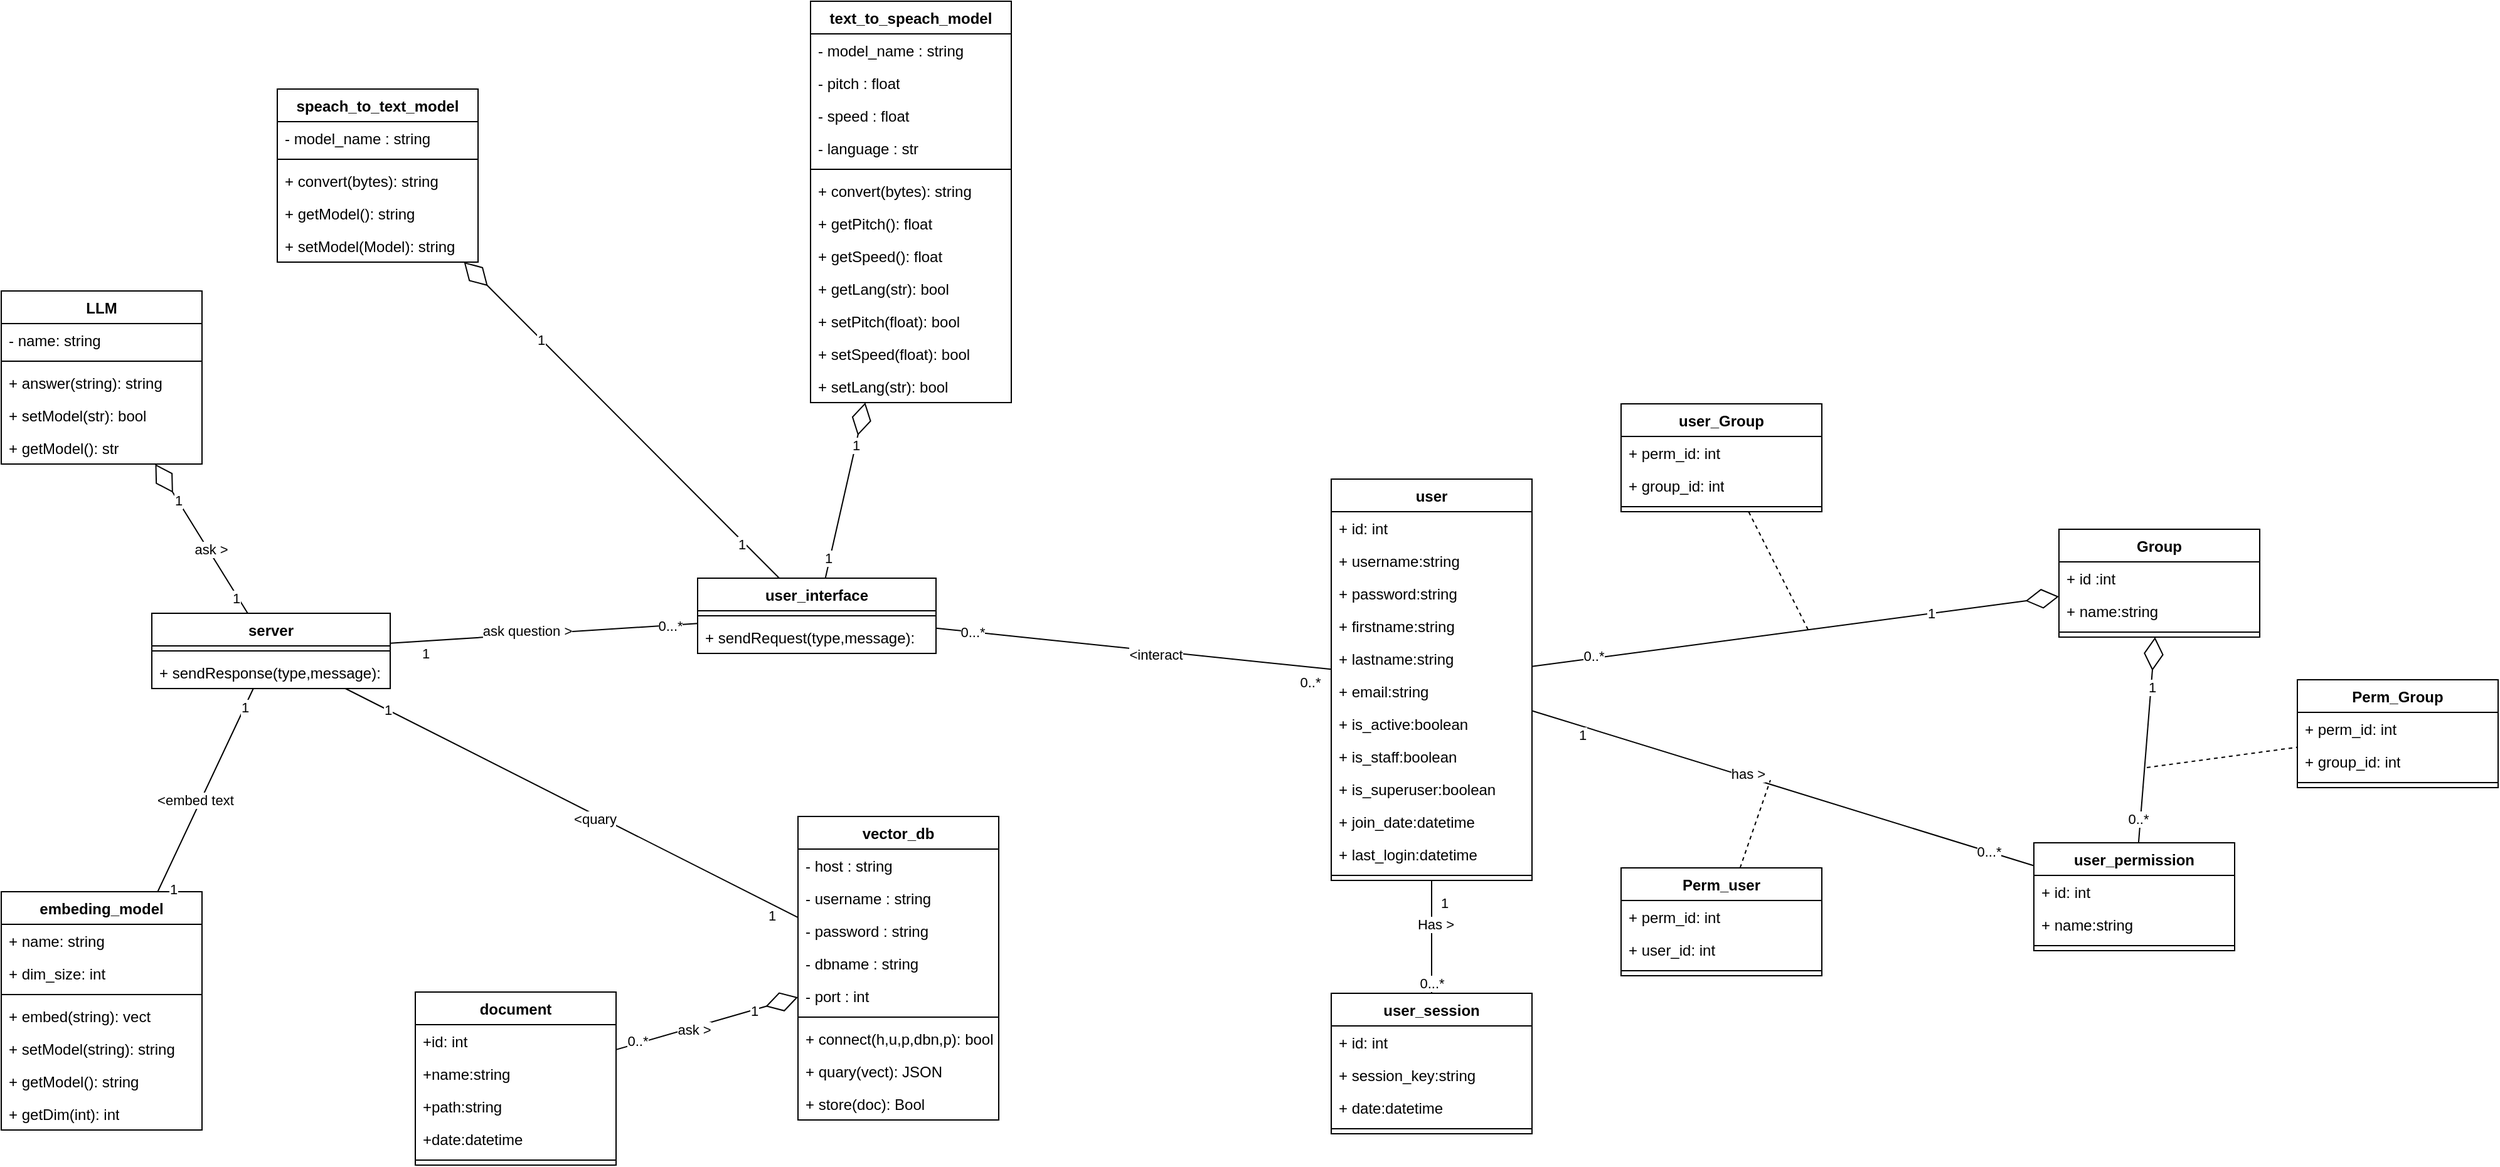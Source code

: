 <mxfile version="26.0.4">
  <diagram name="Page-1" id="wayyJTx-qn4r8x1dJRYB">
    <mxGraphModel dx="2921" dy="617" grid="1" gridSize="10" guides="1" tooltips="1" connect="1" arrows="1" fold="1" page="1" pageScale="1" pageWidth="850" pageHeight="1100" math="0" shadow="0">
      <root>
        <mxCell id="0" />
        <mxCell id="1" parent="0" />
        <mxCell id="V6AdbWaG8qfjulurR8gT-49" value="user" style="swimlane;fontStyle=1;align=center;verticalAlign=top;childLayout=stackLayout;horizontal=1;startSize=26;horizontalStack=0;resizeParent=1;resizeParentMax=0;resizeLast=0;collapsible=1;marginBottom=0;whiteSpace=wrap;html=1;" parent="1" vertex="1">
          <mxGeometry x="40" y="690" width="160" height="320" as="geometry" />
        </mxCell>
        <mxCell id="V6AdbWaG8qfjulurR8gT-50" value="+ id: int" style="text;strokeColor=none;fillColor=none;align=left;verticalAlign=top;spacingLeft=4;spacingRight=4;overflow=hidden;rotatable=0;points=[[0,0.5],[1,0.5]];portConstraint=eastwest;whiteSpace=wrap;html=1;" parent="V6AdbWaG8qfjulurR8gT-49" vertex="1">
          <mxGeometry y="26" width="160" height="26" as="geometry" />
        </mxCell>
        <mxCell id="V6AdbWaG8qfjulurR8gT-51" value="+ username:string" style="text;strokeColor=none;fillColor=none;align=left;verticalAlign=top;spacingLeft=4;spacingRight=4;overflow=hidden;rotatable=0;points=[[0,0.5],[1,0.5]];portConstraint=eastwest;whiteSpace=wrap;html=1;" parent="V6AdbWaG8qfjulurR8gT-49" vertex="1">
          <mxGeometry y="52" width="160" height="26" as="geometry" />
        </mxCell>
        <mxCell id="V6AdbWaG8qfjulurR8gT-52" value="+ password:string" style="text;strokeColor=none;fillColor=none;align=left;verticalAlign=top;spacingLeft=4;spacingRight=4;overflow=hidden;rotatable=0;points=[[0,0.5],[1,0.5]];portConstraint=eastwest;whiteSpace=wrap;html=1;" parent="V6AdbWaG8qfjulurR8gT-49" vertex="1">
          <mxGeometry y="78" width="160" height="26" as="geometry" />
        </mxCell>
        <mxCell id="V6AdbWaG8qfjulurR8gT-53" value="+ firstname:string" style="text;strokeColor=none;fillColor=none;align=left;verticalAlign=top;spacingLeft=4;spacingRight=4;overflow=hidden;rotatable=0;points=[[0,0.5],[1,0.5]];portConstraint=eastwest;whiteSpace=wrap;html=1;" parent="V6AdbWaG8qfjulurR8gT-49" vertex="1">
          <mxGeometry y="104" width="160" height="26" as="geometry" />
        </mxCell>
        <mxCell id="V6AdbWaG8qfjulurR8gT-54" value="+ lastname:string" style="text;strokeColor=none;fillColor=none;align=left;verticalAlign=top;spacingLeft=4;spacingRight=4;overflow=hidden;rotatable=0;points=[[0,0.5],[1,0.5]];portConstraint=eastwest;whiteSpace=wrap;html=1;" parent="V6AdbWaG8qfjulurR8gT-49" vertex="1">
          <mxGeometry y="130" width="160" height="26" as="geometry" />
        </mxCell>
        <mxCell id="V6AdbWaG8qfjulurR8gT-55" value="+ email:string" style="text;strokeColor=none;fillColor=none;align=left;verticalAlign=top;spacingLeft=4;spacingRight=4;overflow=hidden;rotatable=0;points=[[0,0.5],[1,0.5]];portConstraint=eastwest;whiteSpace=wrap;html=1;" parent="V6AdbWaG8qfjulurR8gT-49" vertex="1">
          <mxGeometry y="156" width="160" height="26" as="geometry" />
        </mxCell>
        <mxCell id="V6AdbWaG8qfjulurR8gT-56" value="+ is_active:boolean" style="text;strokeColor=none;fillColor=none;align=left;verticalAlign=top;spacingLeft=4;spacingRight=4;overflow=hidden;rotatable=0;points=[[0,0.5],[1,0.5]];portConstraint=eastwest;whiteSpace=wrap;html=1;" parent="V6AdbWaG8qfjulurR8gT-49" vertex="1">
          <mxGeometry y="182" width="160" height="26" as="geometry" />
        </mxCell>
        <mxCell id="V6AdbWaG8qfjulurR8gT-57" value="+ is_staff:boolean" style="text;strokeColor=none;fillColor=none;align=left;verticalAlign=top;spacingLeft=4;spacingRight=4;overflow=hidden;rotatable=0;points=[[0,0.5],[1,0.5]];portConstraint=eastwest;whiteSpace=wrap;html=1;" parent="V6AdbWaG8qfjulurR8gT-49" vertex="1">
          <mxGeometry y="208" width="160" height="26" as="geometry" />
        </mxCell>
        <mxCell id="V6AdbWaG8qfjulurR8gT-58" value="+ is_superuser:boolean" style="text;strokeColor=none;fillColor=none;align=left;verticalAlign=top;spacingLeft=4;spacingRight=4;overflow=hidden;rotatable=0;points=[[0,0.5],[1,0.5]];portConstraint=eastwest;whiteSpace=wrap;html=1;" parent="V6AdbWaG8qfjulurR8gT-49" vertex="1">
          <mxGeometry y="234" width="160" height="26" as="geometry" />
        </mxCell>
        <mxCell id="V6AdbWaG8qfjulurR8gT-59" value="+ join_date:datetime" style="text;strokeColor=none;fillColor=none;align=left;verticalAlign=top;spacingLeft=4;spacingRight=4;overflow=hidden;rotatable=0;points=[[0,0.5],[1,0.5]];portConstraint=eastwest;whiteSpace=wrap;html=1;" parent="V6AdbWaG8qfjulurR8gT-49" vertex="1">
          <mxGeometry y="260" width="160" height="26" as="geometry" />
        </mxCell>
        <mxCell id="V6AdbWaG8qfjulurR8gT-60" value="+ last_login:datetime" style="text;strokeColor=none;fillColor=none;align=left;verticalAlign=top;spacingLeft=4;spacingRight=4;overflow=hidden;rotatable=0;points=[[0,0.5],[1,0.5]];portConstraint=eastwest;whiteSpace=wrap;html=1;" parent="V6AdbWaG8qfjulurR8gT-49" vertex="1">
          <mxGeometry y="286" width="160" height="26" as="geometry" />
        </mxCell>
        <mxCell id="V6AdbWaG8qfjulurR8gT-61" value="" style="line;strokeWidth=1;fillColor=none;align=left;verticalAlign=middle;spacingTop=-1;spacingLeft=3;spacingRight=3;rotatable=0;labelPosition=right;points=[];portConstraint=eastwest;strokeColor=inherit;" parent="V6AdbWaG8qfjulurR8gT-49" vertex="1">
          <mxGeometry y="312" width="160" height="8" as="geometry" />
        </mxCell>
        <mxCell id="V6AdbWaG8qfjulurR8gT-62" value="Group" style="swimlane;fontStyle=1;align=center;verticalAlign=top;childLayout=stackLayout;horizontal=1;startSize=26;horizontalStack=0;resizeParent=1;resizeParentMax=0;resizeLast=0;collapsible=1;marginBottom=0;whiteSpace=wrap;html=1;" parent="1" vertex="1">
          <mxGeometry x="620" y="730" width="160" height="86" as="geometry" />
        </mxCell>
        <mxCell id="V6AdbWaG8qfjulurR8gT-63" value="+ id :int" style="text;strokeColor=none;fillColor=none;align=left;verticalAlign=top;spacingLeft=4;spacingRight=4;overflow=hidden;rotatable=0;points=[[0,0.5],[1,0.5]];portConstraint=eastwest;whiteSpace=wrap;html=1;" parent="V6AdbWaG8qfjulurR8gT-62" vertex="1">
          <mxGeometry y="26" width="160" height="26" as="geometry" />
        </mxCell>
        <mxCell id="V6AdbWaG8qfjulurR8gT-64" value="+ name:string" style="text;strokeColor=none;fillColor=none;align=left;verticalAlign=top;spacingLeft=4;spacingRight=4;overflow=hidden;rotatable=0;points=[[0,0.5],[1,0.5]];portConstraint=eastwest;whiteSpace=wrap;html=1;" parent="V6AdbWaG8qfjulurR8gT-62" vertex="1">
          <mxGeometry y="52" width="160" height="26" as="geometry" />
        </mxCell>
        <mxCell id="V6AdbWaG8qfjulurR8gT-65" value="" style="line;strokeWidth=1;fillColor=none;align=left;verticalAlign=middle;spacingTop=-1;spacingLeft=3;spacingRight=3;rotatable=0;labelPosition=right;points=[];portConstraint=eastwest;strokeColor=inherit;" parent="V6AdbWaG8qfjulurR8gT-62" vertex="1">
          <mxGeometry y="78" width="160" height="8" as="geometry" />
        </mxCell>
        <mxCell id="V6AdbWaG8qfjulurR8gT-66" value="user_permission" style="swimlane;fontStyle=1;align=center;verticalAlign=top;childLayout=stackLayout;horizontal=1;startSize=26;horizontalStack=0;resizeParent=1;resizeParentMax=0;resizeLast=0;collapsible=1;marginBottom=0;whiteSpace=wrap;html=1;" parent="1" vertex="1">
          <mxGeometry x="600" y="980" width="160" height="86" as="geometry" />
        </mxCell>
        <mxCell id="V6AdbWaG8qfjulurR8gT-67" value="+ id: int" style="text;strokeColor=none;fillColor=none;align=left;verticalAlign=top;spacingLeft=4;spacingRight=4;overflow=hidden;rotatable=0;points=[[0,0.5],[1,0.5]];portConstraint=eastwest;whiteSpace=wrap;html=1;" parent="V6AdbWaG8qfjulurR8gT-66" vertex="1">
          <mxGeometry y="26" width="160" height="26" as="geometry" />
        </mxCell>
        <mxCell id="V6AdbWaG8qfjulurR8gT-68" value="+ name:string" style="text;strokeColor=none;fillColor=none;align=left;verticalAlign=top;spacingLeft=4;spacingRight=4;overflow=hidden;rotatable=0;points=[[0,0.5],[1,0.5]];portConstraint=eastwest;whiteSpace=wrap;html=1;" parent="V6AdbWaG8qfjulurR8gT-66" vertex="1">
          <mxGeometry y="52" width="160" height="26" as="geometry" />
        </mxCell>
        <mxCell id="V6AdbWaG8qfjulurR8gT-69" value="" style="line;strokeWidth=1;fillColor=none;align=left;verticalAlign=middle;spacingTop=-1;spacingLeft=3;spacingRight=3;rotatable=0;labelPosition=right;points=[];portConstraint=eastwest;strokeColor=inherit;" parent="V6AdbWaG8qfjulurR8gT-66" vertex="1">
          <mxGeometry y="78" width="160" height="8" as="geometry" />
        </mxCell>
        <mxCell id="V6AdbWaG8qfjulurR8gT-70" value="user_session" style="swimlane;fontStyle=1;align=center;verticalAlign=top;childLayout=stackLayout;horizontal=1;startSize=26;horizontalStack=0;resizeParent=1;resizeParentMax=0;resizeLast=0;collapsible=1;marginBottom=0;whiteSpace=wrap;html=1;" parent="1" vertex="1">
          <mxGeometry x="40" y="1100" width="160" height="112" as="geometry" />
        </mxCell>
        <mxCell id="V6AdbWaG8qfjulurR8gT-71" value="+ id: int" style="text;strokeColor=none;fillColor=none;align=left;verticalAlign=top;spacingLeft=4;spacingRight=4;overflow=hidden;rotatable=0;points=[[0,0.5],[1,0.5]];portConstraint=eastwest;whiteSpace=wrap;html=1;" parent="V6AdbWaG8qfjulurR8gT-70" vertex="1">
          <mxGeometry y="26" width="160" height="26" as="geometry" />
        </mxCell>
        <mxCell id="V6AdbWaG8qfjulurR8gT-72" value="+ session_key:string" style="text;strokeColor=none;fillColor=none;align=left;verticalAlign=top;spacingLeft=4;spacingRight=4;overflow=hidden;rotatable=0;points=[[0,0.5],[1,0.5]];portConstraint=eastwest;whiteSpace=wrap;html=1;" parent="V6AdbWaG8qfjulurR8gT-70" vertex="1">
          <mxGeometry y="52" width="160" height="26" as="geometry" />
        </mxCell>
        <mxCell id="V6AdbWaG8qfjulurR8gT-73" value="+ date:datetime" style="text;strokeColor=none;fillColor=none;align=left;verticalAlign=top;spacingLeft=4;spacingRight=4;overflow=hidden;rotatable=0;points=[[0,0.5],[1,0.5]];portConstraint=eastwest;whiteSpace=wrap;html=1;" parent="V6AdbWaG8qfjulurR8gT-70" vertex="1">
          <mxGeometry y="78" width="160" height="26" as="geometry" />
        </mxCell>
        <mxCell id="V6AdbWaG8qfjulurR8gT-74" value="" style="line;strokeWidth=1;fillColor=none;align=left;verticalAlign=middle;spacingTop=-1;spacingLeft=3;spacingRight=3;rotatable=0;labelPosition=right;points=[];portConstraint=eastwest;strokeColor=inherit;" parent="V6AdbWaG8qfjulurR8gT-70" vertex="1">
          <mxGeometry y="104" width="160" height="8" as="geometry" />
        </mxCell>
        <mxCell id="V6AdbWaG8qfjulurR8gT-75" value="document" style="swimlane;fontStyle=1;align=center;verticalAlign=top;childLayout=stackLayout;horizontal=1;startSize=26;horizontalStack=0;resizeParent=1;resizeParentMax=0;resizeLast=0;collapsible=1;marginBottom=0;whiteSpace=wrap;html=1;" parent="1" vertex="1">
          <mxGeometry x="-690" y="1099" width="160" height="138" as="geometry" />
        </mxCell>
        <mxCell id="V6AdbWaG8qfjulurR8gT-76" value="+id: int" style="text;strokeColor=none;fillColor=none;align=left;verticalAlign=top;spacingLeft=4;spacingRight=4;overflow=hidden;rotatable=0;points=[[0,0.5],[1,0.5]];portConstraint=eastwest;whiteSpace=wrap;html=1;" parent="V6AdbWaG8qfjulurR8gT-75" vertex="1">
          <mxGeometry y="26" width="160" height="26" as="geometry" />
        </mxCell>
        <mxCell id="V6AdbWaG8qfjulurR8gT-77" value="+name:string" style="text;strokeColor=none;fillColor=none;align=left;verticalAlign=top;spacingLeft=4;spacingRight=4;overflow=hidden;rotatable=0;points=[[0,0.5],[1,0.5]];portConstraint=eastwest;whiteSpace=wrap;html=1;" parent="V6AdbWaG8qfjulurR8gT-75" vertex="1">
          <mxGeometry y="52" width="160" height="26" as="geometry" />
        </mxCell>
        <mxCell id="V6AdbWaG8qfjulurR8gT-78" value="+path:string" style="text;strokeColor=none;fillColor=none;align=left;verticalAlign=top;spacingLeft=4;spacingRight=4;overflow=hidden;rotatable=0;points=[[0,0.5],[1,0.5]];portConstraint=eastwest;whiteSpace=wrap;html=1;" parent="V6AdbWaG8qfjulurR8gT-75" vertex="1">
          <mxGeometry y="78" width="160" height="26" as="geometry" />
        </mxCell>
        <mxCell id="V6AdbWaG8qfjulurR8gT-79" value="+date:datetime" style="text;strokeColor=none;fillColor=none;align=left;verticalAlign=top;spacingLeft=4;spacingRight=4;overflow=hidden;rotatable=0;points=[[0,0.5],[1,0.5]];portConstraint=eastwest;whiteSpace=wrap;html=1;" parent="V6AdbWaG8qfjulurR8gT-75" vertex="1">
          <mxGeometry y="104" width="160" height="26" as="geometry" />
        </mxCell>
        <mxCell id="V6AdbWaG8qfjulurR8gT-80" value="" style="line;strokeWidth=1;fillColor=none;align=left;verticalAlign=middle;spacingTop=-1;spacingLeft=3;spacingRight=3;rotatable=0;labelPosition=right;points=[];portConstraint=eastwest;strokeColor=inherit;" parent="V6AdbWaG8qfjulurR8gT-75" vertex="1">
          <mxGeometry y="130" width="160" height="8" as="geometry" />
        </mxCell>
        <mxCell id="V6AdbWaG8qfjulurR8gT-81" value="" style="endArrow=diamondThin;endFill=0;endSize=24;html=1;rounded=0;" parent="1" source="V6AdbWaG8qfjulurR8gT-66" target="V6AdbWaG8qfjulurR8gT-62" edge="1">
          <mxGeometry width="160" relative="1" as="geometry">
            <mxPoint x="350" y="800" as="sourcePoint" />
            <mxPoint x="510" y="800" as="targetPoint" />
          </mxGeometry>
        </mxCell>
        <mxCell id="V6AdbWaG8qfjulurR8gT-82" value="0..*" style="edgeLabel;html=1;align=center;verticalAlign=middle;resizable=0;points=[];" parent="V6AdbWaG8qfjulurR8gT-81" vertex="1" connectable="0">
          <mxGeometry x="-0.769" y="2" relative="1" as="geometry">
            <mxPoint as="offset" />
          </mxGeometry>
        </mxCell>
        <mxCell id="V6AdbWaG8qfjulurR8gT-83" value="1" style="edgeLabel;html=1;align=center;verticalAlign=middle;resizable=0;points=[];" parent="V6AdbWaG8qfjulurR8gT-81" vertex="1" connectable="0">
          <mxGeometry x="0.512" relative="1" as="geometry">
            <mxPoint as="offset" />
          </mxGeometry>
        </mxCell>
        <mxCell id="V6AdbWaG8qfjulurR8gT-84" value="" style="endArrow=none;endFill=0;endSize=12;html=1;rounded=0;" parent="1" source="V6AdbWaG8qfjulurR8gT-70" target="V6AdbWaG8qfjulurR8gT-49" edge="1">
          <mxGeometry width="160" relative="1" as="geometry">
            <mxPoint x="190" y="960" as="sourcePoint" />
            <mxPoint x="350" y="960" as="targetPoint" />
          </mxGeometry>
        </mxCell>
        <mxCell id="V6AdbWaG8qfjulurR8gT-85" value="1" style="edgeLabel;html=1;align=center;verticalAlign=middle;resizable=0;points=[];" parent="V6AdbWaG8qfjulurR8gT-84" vertex="1" connectable="0">
          <mxGeometry x="0.843" y="-2" relative="1" as="geometry">
            <mxPoint x="8" y="11" as="offset" />
          </mxGeometry>
        </mxCell>
        <mxCell id="V6AdbWaG8qfjulurR8gT-86" value="0...*" style="edgeLabel;html=1;align=center;verticalAlign=middle;resizable=0;points=[];" parent="V6AdbWaG8qfjulurR8gT-84" vertex="1" connectable="0">
          <mxGeometry x="-0.818" relative="1" as="geometry">
            <mxPoint as="offset" />
          </mxGeometry>
        </mxCell>
        <mxCell id="V6AdbWaG8qfjulurR8gT-87" value="Has &amp;gt;" style="edgeLabel;html=1;align=center;verticalAlign=middle;resizable=0;points=[];" parent="V6AdbWaG8qfjulurR8gT-84" vertex="1" connectable="0">
          <mxGeometry x="0.234" y="-3" relative="1" as="geometry">
            <mxPoint as="offset" />
          </mxGeometry>
        </mxCell>
        <mxCell id="V6AdbWaG8qfjulurR8gT-88" value="" style="endArrow=none;endFill=0;endSize=12;html=1;rounded=0;" parent="1" source="V6AdbWaG8qfjulurR8gT-66" target="V6AdbWaG8qfjulurR8gT-49" edge="1">
          <mxGeometry width="160" relative="1" as="geometry">
            <mxPoint x="340" y="1112" as="sourcePoint" />
            <mxPoint x="210" y="964" as="targetPoint" />
          </mxGeometry>
        </mxCell>
        <mxCell id="V6AdbWaG8qfjulurR8gT-89" value="1" style="edgeLabel;html=1;align=center;verticalAlign=middle;resizable=0;points=[];" parent="V6AdbWaG8qfjulurR8gT-88" vertex="1" connectable="0">
          <mxGeometry x="0.843" y="-2" relative="1" as="geometry">
            <mxPoint x="8" y="11" as="offset" />
          </mxGeometry>
        </mxCell>
        <mxCell id="V6AdbWaG8qfjulurR8gT-90" value="0...*" style="edgeLabel;html=1;align=center;verticalAlign=middle;resizable=0;points=[];" parent="V6AdbWaG8qfjulurR8gT-88" vertex="1" connectable="0">
          <mxGeometry x="-0.818" relative="1" as="geometry">
            <mxPoint as="offset" />
          </mxGeometry>
        </mxCell>
        <mxCell id="V6AdbWaG8qfjulurR8gT-91" value="has &amp;gt;" style="edgeLabel;html=1;align=center;verticalAlign=middle;resizable=0;points=[];" parent="V6AdbWaG8qfjulurR8gT-88" vertex="1" connectable="0">
          <mxGeometry x="0.147" y="-3" relative="1" as="geometry">
            <mxPoint as="offset" />
          </mxGeometry>
        </mxCell>
        <mxCell id="V6AdbWaG8qfjulurR8gT-92" value="" style="endArrow=diamondThin;endFill=0;endSize=24;html=1;rounded=0;" parent="1" source="V6AdbWaG8qfjulurR8gT-49" target="V6AdbWaG8qfjulurR8gT-62" edge="1">
          <mxGeometry width="160" relative="1" as="geometry">
            <mxPoint x="500" y="924" as="sourcePoint" />
            <mxPoint x="500" y="770" as="targetPoint" />
          </mxGeometry>
        </mxCell>
        <mxCell id="V6AdbWaG8qfjulurR8gT-93" value="0..*" style="edgeLabel;html=1;align=center;verticalAlign=middle;resizable=0;points=[];" parent="V6AdbWaG8qfjulurR8gT-92" vertex="1" connectable="0">
          <mxGeometry x="-0.769" y="2" relative="1" as="geometry">
            <mxPoint as="offset" />
          </mxGeometry>
        </mxCell>
        <mxCell id="V6AdbWaG8qfjulurR8gT-94" value="1" style="edgeLabel;html=1;align=center;verticalAlign=middle;resizable=0;points=[];" parent="V6AdbWaG8qfjulurR8gT-92" vertex="1" connectable="0">
          <mxGeometry x="0.512" relative="1" as="geometry">
            <mxPoint as="offset" />
          </mxGeometry>
        </mxCell>
        <mxCell id="V6AdbWaG8qfjulurR8gT-95" value="Perm_Group" style="swimlane;fontStyle=1;align=center;verticalAlign=top;childLayout=stackLayout;horizontal=1;startSize=26;horizontalStack=0;resizeParent=1;resizeParentMax=0;resizeLast=0;collapsible=1;marginBottom=0;whiteSpace=wrap;html=1;" parent="1" vertex="1">
          <mxGeometry x="810" y="850" width="160" height="86" as="geometry" />
        </mxCell>
        <mxCell id="V6AdbWaG8qfjulurR8gT-96" value="+ perm_id: int" style="text;strokeColor=none;fillColor=none;align=left;verticalAlign=top;spacingLeft=4;spacingRight=4;overflow=hidden;rotatable=0;points=[[0,0.5],[1,0.5]];portConstraint=eastwest;whiteSpace=wrap;html=1;" parent="V6AdbWaG8qfjulurR8gT-95" vertex="1">
          <mxGeometry y="26" width="160" height="26" as="geometry" />
        </mxCell>
        <mxCell id="V6AdbWaG8qfjulurR8gT-99" value="+ group_id: int" style="text;strokeColor=none;fillColor=none;align=left;verticalAlign=top;spacingLeft=4;spacingRight=4;overflow=hidden;rotatable=0;points=[[0,0.5],[1,0.5]];portConstraint=eastwest;whiteSpace=wrap;html=1;" parent="V6AdbWaG8qfjulurR8gT-95" vertex="1">
          <mxGeometry y="52" width="160" height="26" as="geometry" />
        </mxCell>
        <mxCell id="V6AdbWaG8qfjulurR8gT-98" value="" style="line;strokeWidth=1;fillColor=none;align=left;verticalAlign=middle;spacingTop=-1;spacingLeft=3;spacingRight=3;rotatable=0;labelPosition=right;points=[];portConstraint=eastwest;strokeColor=inherit;" parent="V6AdbWaG8qfjulurR8gT-95" vertex="1">
          <mxGeometry y="78" width="160" height="8" as="geometry" />
        </mxCell>
        <mxCell id="V6AdbWaG8qfjulurR8gT-100" value="" style="endArrow=none;dashed=1;html=1;rounded=0;" parent="1" target="V6AdbWaG8qfjulurR8gT-95" edge="1">
          <mxGeometry width="50" height="50" relative="1" as="geometry">
            <mxPoint x="690" y="920" as="sourcePoint" />
            <mxPoint x="620" y="890" as="targetPoint" />
          </mxGeometry>
        </mxCell>
        <mxCell id="V6AdbWaG8qfjulurR8gT-102" value="user_Group" style="swimlane;fontStyle=1;align=center;verticalAlign=top;childLayout=stackLayout;horizontal=1;startSize=26;horizontalStack=0;resizeParent=1;resizeParentMax=0;resizeLast=0;collapsible=1;marginBottom=0;whiteSpace=wrap;html=1;" parent="1" vertex="1">
          <mxGeometry x="271" y="630" width="160" height="86" as="geometry" />
        </mxCell>
        <mxCell id="V6AdbWaG8qfjulurR8gT-103" value="+ perm_id: int" style="text;strokeColor=none;fillColor=none;align=left;verticalAlign=top;spacingLeft=4;spacingRight=4;overflow=hidden;rotatable=0;points=[[0,0.5],[1,0.5]];portConstraint=eastwest;whiteSpace=wrap;html=1;" parent="V6AdbWaG8qfjulurR8gT-102" vertex="1">
          <mxGeometry y="26" width="160" height="26" as="geometry" />
        </mxCell>
        <mxCell id="V6AdbWaG8qfjulurR8gT-104" value="+ group_id: int" style="text;strokeColor=none;fillColor=none;align=left;verticalAlign=top;spacingLeft=4;spacingRight=4;overflow=hidden;rotatable=0;points=[[0,0.5],[1,0.5]];portConstraint=eastwest;whiteSpace=wrap;html=1;" parent="V6AdbWaG8qfjulurR8gT-102" vertex="1">
          <mxGeometry y="52" width="160" height="26" as="geometry" />
        </mxCell>
        <mxCell id="V6AdbWaG8qfjulurR8gT-105" value="" style="line;strokeWidth=1;fillColor=none;align=left;verticalAlign=middle;spacingTop=-1;spacingLeft=3;spacingRight=3;rotatable=0;labelPosition=right;points=[];portConstraint=eastwest;strokeColor=inherit;" parent="V6AdbWaG8qfjulurR8gT-102" vertex="1">
          <mxGeometry y="78" width="160" height="8" as="geometry" />
        </mxCell>
        <mxCell id="V6AdbWaG8qfjulurR8gT-106" value="" style="endArrow=none;dashed=1;html=1;rounded=0;" parent="1" target="V6AdbWaG8qfjulurR8gT-102" edge="1">
          <mxGeometry width="50" height="50" relative="1" as="geometry">
            <mxPoint x="420" y="810" as="sourcePoint" />
            <mxPoint x="820" y="910" as="targetPoint" />
          </mxGeometry>
        </mxCell>
        <mxCell id="V6AdbWaG8qfjulurR8gT-107" value="Perm_user" style="swimlane;fontStyle=1;align=center;verticalAlign=top;childLayout=stackLayout;horizontal=1;startSize=26;horizontalStack=0;resizeParent=1;resizeParentMax=0;resizeLast=0;collapsible=1;marginBottom=0;whiteSpace=wrap;html=1;" parent="1" vertex="1">
          <mxGeometry x="271" y="1000" width="160" height="86" as="geometry" />
        </mxCell>
        <mxCell id="V6AdbWaG8qfjulurR8gT-108" value="+ perm_id: int" style="text;strokeColor=none;fillColor=none;align=left;verticalAlign=top;spacingLeft=4;spacingRight=4;overflow=hidden;rotatable=0;points=[[0,0.5],[1,0.5]];portConstraint=eastwest;whiteSpace=wrap;html=1;" parent="V6AdbWaG8qfjulurR8gT-107" vertex="1">
          <mxGeometry y="26" width="160" height="26" as="geometry" />
        </mxCell>
        <mxCell id="V6AdbWaG8qfjulurR8gT-109" value="+ user_id: int" style="text;strokeColor=none;fillColor=none;align=left;verticalAlign=top;spacingLeft=4;spacingRight=4;overflow=hidden;rotatable=0;points=[[0,0.5],[1,0.5]];portConstraint=eastwest;whiteSpace=wrap;html=1;" parent="V6AdbWaG8qfjulurR8gT-107" vertex="1">
          <mxGeometry y="52" width="160" height="26" as="geometry" />
        </mxCell>
        <mxCell id="V6AdbWaG8qfjulurR8gT-110" value="" style="line;strokeWidth=1;fillColor=none;align=left;verticalAlign=middle;spacingTop=-1;spacingLeft=3;spacingRight=3;rotatable=0;labelPosition=right;points=[];portConstraint=eastwest;strokeColor=inherit;" parent="V6AdbWaG8qfjulurR8gT-107" vertex="1">
          <mxGeometry y="78" width="160" height="8" as="geometry" />
        </mxCell>
        <mxCell id="V6AdbWaG8qfjulurR8gT-111" value="" style="endArrow=none;dashed=1;html=1;rounded=0;" parent="1" source="V6AdbWaG8qfjulurR8gT-107" edge="1">
          <mxGeometry width="50" height="50" relative="1" as="geometry">
            <mxPoint x="315" y="990" as="sourcePoint" />
            <mxPoint x="390" y="930" as="targetPoint" />
          </mxGeometry>
        </mxCell>
        <mxCell id="hkYvsjczeMhTAJIlGPAK-1" value="speach_to_text_model" style="swimlane;fontStyle=1;align=center;verticalAlign=top;childLayout=stackLayout;horizontal=1;startSize=26;horizontalStack=0;resizeParent=1;resizeParentMax=0;resizeLast=0;collapsible=1;marginBottom=0;whiteSpace=wrap;html=1;" parent="1" vertex="1">
          <mxGeometry x="-800" y="379" width="160" height="138" as="geometry" />
        </mxCell>
        <mxCell id="hkYvsjczeMhTAJIlGPAK-2" value="- model_name : string" style="text;strokeColor=none;fillColor=none;align=left;verticalAlign=top;spacingLeft=4;spacingRight=4;overflow=hidden;rotatable=0;points=[[0,0.5],[1,0.5]];portConstraint=eastwest;whiteSpace=wrap;html=1;" parent="hkYvsjczeMhTAJIlGPAK-1" vertex="1">
          <mxGeometry y="26" width="160" height="26" as="geometry" />
        </mxCell>
        <mxCell id="hkYvsjczeMhTAJIlGPAK-3" value="" style="line;strokeWidth=1;fillColor=none;align=left;verticalAlign=middle;spacingTop=-1;spacingLeft=3;spacingRight=3;rotatable=0;labelPosition=right;points=[];portConstraint=eastwest;strokeColor=inherit;" parent="hkYvsjczeMhTAJIlGPAK-1" vertex="1">
          <mxGeometry y="52" width="160" height="8" as="geometry" />
        </mxCell>
        <mxCell id="hkYvsjczeMhTAJIlGPAK-4" value="+ convert(bytes): string" style="text;strokeColor=none;fillColor=none;align=left;verticalAlign=top;spacingLeft=4;spacingRight=4;overflow=hidden;rotatable=0;points=[[0,0.5],[1,0.5]];portConstraint=eastwest;whiteSpace=wrap;html=1;" parent="hkYvsjczeMhTAJIlGPAK-1" vertex="1">
          <mxGeometry y="60" width="160" height="26" as="geometry" />
        </mxCell>
        <mxCell id="hkYvsjczeMhTAJIlGPAK-9" value="+ getModel(): string" style="text;strokeColor=none;fillColor=none;align=left;verticalAlign=top;spacingLeft=4;spacingRight=4;overflow=hidden;rotatable=0;points=[[0,0.5],[1,0.5]];portConstraint=eastwest;whiteSpace=wrap;html=1;" parent="hkYvsjczeMhTAJIlGPAK-1" vertex="1">
          <mxGeometry y="86" width="160" height="26" as="geometry" />
        </mxCell>
        <mxCell id="hkYvsjczeMhTAJIlGPAK-10" value="+ setModel(Model): string" style="text;strokeColor=none;fillColor=none;align=left;verticalAlign=top;spacingLeft=4;spacingRight=4;overflow=hidden;rotatable=0;points=[[0,0.5],[1,0.5]];portConstraint=eastwest;whiteSpace=wrap;html=1;" parent="hkYvsjczeMhTAJIlGPAK-1" vertex="1">
          <mxGeometry y="112" width="160" height="26" as="geometry" />
        </mxCell>
        <mxCell id="hkYvsjczeMhTAJIlGPAK-5" value="text_to_speach_model" style="swimlane;fontStyle=1;align=center;verticalAlign=top;childLayout=stackLayout;horizontal=1;startSize=26;horizontalStack=0;resizeParent=1;resizeParentMax=0;resizeLast=0;collapsible=1;marginBottom=0;whiteSpace=wrap;html=1;" parent="1" vertex="1">
          <mxGeometry x="-375" y="309" width="160" height="320" as="geometry" />
        </mxCell>
        <mxCell id="hkYvsjczeMhTAJIlGPAK-6" value="- model_name : string" style="text;strokeColor=none;fillColor=none;align=left;verticalAlign=top;spacingLeft=4;spacingRight=4;overflow=hidden;rotatable=0;points=[[0,0.5],[1,0.5]];portConstraint=eastwest;whiteSpace=wrap;html=1;" parent="hkYvsjczeMhTAJIlGPAK-5" vertex="1">
          <mxGeometry y="26" width="160" height="26" as="geometry" />
        </mxCell>
        <mxCell id="hkYvsjczeMhTAJIlGPAK-11" value="- pitch : float" style="text;strokeColor=none;fillColor=none;align=left;verticalAlign=top;spacingLeft=4;spacingRight=4;overflow=hidden;rotatable=0;points=[[0,0.5],[1,0.5]];portConstraint=eastwest;whiteSpace=wrap;html=1;" parent="hkYvsjczeMhTAJIlGPAK-5" vertex="1">
          <mxGeometry y="52" width="160" height="26" as="geometry" />
        </mxCell>
        <mxCell id="hkYvsjczeMhTAJIlGPAK-12" value="- speed : float" style="text;strokeColor=none;fillColor=none;align=left;verticalAlign=top;spacingLeft=4;spacingRight=4;overflow=hidden;rotatable=0;points=[[0,0.5],[1,0.5]];portConstraint=eastwest;whiteSpace=wrap;html=1;" parent="hkYvsjczeMhTAJIlGPAK-5" vertex="1">
          <mxGeometry y="78" width="160" height="26" as="geometry" />
        </mxCell>
        <mxCell id="hkYvsjczeMhTAJIlGPAK-13" value="- language : str" style="text;strokeColor=none;fillColor=none;align=left;verticalAlign=top;spacingLeft=4;spacingRight=4;overflow=hidden;rotatable=0;points=[[0,0.5],[1,0.5]];portConstraint=eastwest;whiteSpace=wrap;html=1;" parent="hkYvsjczeMhTAJIlGPAK-5" vertex="1">
          <mxGeometry y="104" width="160" height="26" as="geometry" />
        </mxCell>
        <mxCell id="hkYvsjczeMhTAJIlGPAK-7" value="" style="line;strokeWidth=1;fillColor=none;align=left;verticalAlign=middle;spacingTop=-1;spacingLeft=3;spacingRight=3;rotatable=0;labelPosition=right;points=[];portConstraint=eastwest;strokeColor=inherit;" parent="hkYvsjczeMhTAJIlGPAK-5" vertex="1">
          <mxGeometry y="130" width="160" height="8" as="geometry" />
        </mxCell>
        <mxCell id="hkYvsjczeMhTAJIlGPAK-8" value="+ convert(bytes): string" style="text;strokeColor=none;fillColor=none;align=left;verticalAlign=top;spacingLeft=4;spacingRight=4;overflow=hidden;rotatable=0;points=[[0,0.5],[1,0.5]];portConstraint=eastwest;whiteSpace=wrap;html=1;" parent="hkYvsjczeMhTAJIlGPAK-5" vertex="1">
          <mxGeometry y="138" width="160" height="26" as="geometry" />
        </mxCell>
        <mxCell id="hkYvsjczeMhTAJIlGPAK-14" value="+ getPitch(): float" style="text;strokeColor=none;fillColor=none;align=left;verticalAlign=top;spacingLeft=4;spacingRight=4;overflow=hidden;rotatable=0;points=[[0,0.5],[1,0.5]];portConstraint=eastwest;whiteSpace=wrap;html=1;" parent="hkYvsjczeMhTAJIlGPAK-5" vertex="1">
          <mxGeometry y="164" width="160" height="26" as="geometry" />
        </mxCell>
        <mxCell id="hkYvsjczeMhTAJIlGPAK-18" value="+ getSpeed(): float" style="text;strokeColor=none;fillColor=none;align=left;verticalAlign=top;spacingLeft=4;spacingRight=4;overflow=hidden;rotatable=0;points=[[0,0.5],[1,0.5]];portConstraint=eastwest;whiteSpace=wrap;html=1;" parent="hkYvsjczeMhTAJIlGPAK-5" vertex="1">
          <mxGeometry y="190" width="160" height="26" as="geometry" />
        </mxCell>
        <mxCell id="hkYvsjczeMhTAJIlGPAK-20" value="+ getLang(str): bool" style="text;strokeColor=none;fillColor=none;align=left;verticalAlign=top;spacingLeft=4;spacingRight=4;overflow=hidden;rotatable=0;points=[[0,0.5],[1,0.5]];portConstraint=eastwest;whiteSpace=wrap;html=1;" parent="hkYvsjczeMhTAJIlGPAK-5" vertex="1">
          <mxGeometry y="216" width="160" height="26" as="geometry" />
        </mxCell>
        <mxCell id="hkYvsjczeMhTAJIlGPAK-15" value="+ setPitch(float): bool" style="text;strokeColor=none;fillColor=none;align=left;verticalAlign=top;spacingLeft=4;spacingRight=4;overflow=hidden;rotatable=0;points=[[0,0.5],[1,0.5]];portConstraint=eastwest;whiteSpace=wrap;html=1;" parent="hkYvsjczeMhTAJIlGPAK-5" vertex="1">
          <mxGeometry y="242" width="160" height="26" as="geometry" />
        </mxCell>
        <mxCell id="hkYvsjczeMhTAJIlGPAK-19" value="+ setSpeed(float): bool" style="text;strokeColor=none;fillColor=none;align=left;verticalAlign=top;spacingLeft=4;spacingRight=4;overflow=hidden;rotatable=0;points=[[0,0.5],[1,0.5]];portConstraint=eastwest;whiteSpace=wrap;html=1;" parent="hkYvsjczeMhTAJIlGPAK-5" vertex="1">
          <mxGeometry y="268" width="160" height="26" as="geometry" />
        </mxCell>
        <mxCell id="hkYvsjczeMhTAJIlGPAK-16" value="+ setLang(str): bool" style="text;strokeColor=none;fillColor=none;align=left;verticalAlign=top;spacingLeft=4;spacingRight=4;overflow=hidden;rotatable=0;points=[[0,0.5],[1,0.5]];portConstraint=eastwest;whiteSpace=wrap;html=1;" parent="hkYvsjczeMhTAJIlGPAK-5" vertex="1">
          <mxGeometry y="294" width="160" height="26" as="geometry" />
        </mxCell>
        <mxCell id="hkYvsjczeMhTAJIlGPAK-22" value="embeding_model" style="swimlane;fontStyle=1;align=center;verticalAlign=top;childLayout=stackLayout;horizontal=1;startSize=26;horizontalStack=0;resizeParent=1;resizeParentMax=0;resizeLast=0;collapsible=1;marginBottom=0;whiteSpace=wrap;html=1;" parent="1" vertex="1">
          <mxGeometry x="-1020" y="1019" width="160" height="190" as="geometry" />
        </mxCell>
        <mxCell id="hkYvsjczeMhTAJIlGPAK-23" value="+ name: string" style="text;strokeColor=none;fillColor=none;align=left;verticalAlign=top;spacingLeft=4;spacingRight=4;overflow=hidden;rotatable=0;points=[[0,0.5],[1,0.5]];portConstraint=eastwest;whiteSpace=wrap;html=1;" parent="hkYvsjczeMhTAJIlGPAK-22" vertex="1">
          <mxGeometry y="26" width="160" height="26" as="geometry" />
        </mxCell>
        <mxCell id="hkYvsjczeMhTAJIlGPAK-26" value="+ dim_size: int" style="text;strokeColor=none;fillColor=none;align=left;verticalAlign=top;spacingLeft=4;spacingRight=4;overflow=hidden;rotatable=0;points=[[0,0.5],[1,0.5]];portConstraint=eastwest;whiteSpace=wrap;html=1;" parent="hkYvsjczeMhTAJIlGPAK-22" vertex="1">
          <mxGeometry y="52" width="160" height="26" as="geometry" />
        </mxCell>
        <mxCell id="hkYvsjczeMhTAJIlGPAK-24" value="" style="line;strokeWidth=1;fillColor=none;align=left;verticalAlign=middle;spacingTop=-1;spacingLeft=3;spacingRight=3;rotatable=0;labelPosition=right;points=[];portConstraint=eastwest;strokeColor=inherit;" parent="hkYvsjczeMhTAJIlGPAK-22" vertex="1">
          <mxGeometry y="78" width="160" height="8" as="geometry" />
        </mxCell>
        <mxCell id="hkYvsjczeMhTAJIlGPAK-25" value="+ embed(string): vect" style="text;strokeColor=none;fillColor=none;align=left;verticalAlign=top;spacingLeft=4;spacingRight=4;overflow=hidden;rotatable=0;points=[[0,0.5],[1,0.5]];portConstraint=eastwest;whiteSpace=wrap;html=1;" parent="hkYvsjczeMhTAJIlGPAK-22" vertex="1">
          <mxGeometry y="86" width="160" height="26" as="geometry" />
        </mxCell>
        <mxCell id="hkYvsjczeMhTAJIlGPAK-27" value="+ setModel(string): string" style="text;strokeColor=none;fillColor=none;align=left;verticalAlign=top;spacingLeft=4;spacingRight=4;overflow=hidden;rotatable=0;points=[[0,0.5],[1,0.5]];portConstraint=eastwest;whiteSpace=wrap;html=1;" parent="hkYvsjczeMhTAJIlGPAK-22" vertex="1">
          <mxGeometry y="112" width="160" height="26" as="geometry" />
        </mxCell>
        <mxCell id="hkYvsjczeMhTAJIlGPAK-28" value="+ getModel(): string" style="text;strokeColor=none;fillColor=none;align=left;verticalAlign=top;spacingLeft=4;spacingRight=4;overflow=hidden;rotatable=0;points=[[0,0.5],[1,0.5]];portConstraint=eastwest;whiteSpace=wrap;html=1;" parent="hkYvsjczeMhTAJIlGPAK-22" vertex="1">
          <mxGeometry y="138" width="160" height="26" as="geometry" />
        </mxCell>
        <mxCell id="hkYvsjczeMhTAJIlGPAK-29" value="+ getDim(int): int" style="text;strokeColor=none;fillColor=none;align=left;verticalAlign=top;spacingLeft=4;spacingRight=4;overflow=hidden;rotatable=0;points=[[0,0.5],[1,0.5]];portConstraint=eastwest;whiteSpace=wrap;html=1;" parent="hkYvsjczeMhTAJIlGPAK-22" vertex="1">
          <mxGeometry y="164" width="160" height="26" as="geometry" />
        </mxCell>
        <mxCell id="hkYvsjczeMhTAJIlGPAK-30" value="LLM" style="swimlane;fontStyle=1;align=center;verticalAlign=top;childLayout=stackLayout;horizontal=1;startSize=26;horizontalStack=0;resizeParent=1;resizeParentMax=0;resizeLast=0;collapsible=1;marginBottom=0;whiteSpace=wrap;html=1;" parent="1" vertex="1">
          <mxGeometry x="-1020" y="540" width="160" height="138" as="geometry" />
        </mxCell>
        <mxCell id="hkYvsjczeMhTAJIlGPAK-31" value="- name: string" style="text;strokeColor=none;fillColor=none;align=left;verticalAlign=top;spacingLeft=4;spacingRight=4;overflow=hidden;rotatable=0;points=[[0,0.5],[1,0.5]];portConstraint=eastwest;whiteSpace=wrap;html=1;" parent="hkYvsjczeMhTAJIlGPAK-30" vertex="1">
          <mxGeometry y="26" width="160" height="26" as="geometry" />
        </mxCell>
        <mxCell id="hkYvsjczeMhTAJIlGPAK-33" value="" style="line;strokeWidth=1;fillColor=none;align=left;verticalAlign=middle;spacingTop=-1;spacingLeft=3;spacingRight=3;rotatable=0;labelPosition=right;points=[];portConstraint=eastwest;strokeColor=inherit;" parent="hkYvsjczeMhTAJIlGPAK-30" vertex="1">
          <mxGeometry y="52" width="160" height="8" as="geometry" />
        </mxCell>
        <mxCell id="hkYvsjczeMhTAJIlGPAK-34" value="+ answer(string): string" style="text;strokeColor=none;fillColor=none;align=left;verticalAlign=top;spacingLeft=4;spacingRight=4;overflow=hidden;rotatable=0;points=[[0,0.5],[1,0.5]];portConstraint=eastwest;whiteSpace=wrap;html=1;" parent="hkYvsjczeMhTAJIlGPAK-30" vertex="1">
          <mxGeometry y="60" width="160" height="26" as="geometry" />
        </mxCell>
        <mxCell id="hkYvsjczeMhTAJIlGPAK-38" value="+ setModel(str): bool" style="text;strokeColor=none;fillColor=none;align=left;verticalAlign=top;spacingLeft=4;spacingRight=4;overflow=hidden;rotatable=0;points=[[0,0.5],[1,0.5]];portConstraint=eastwest;whiteSpace=wrap;html=1;" parent="hkYvsjczeMhTAJIlGPAK-30" vertex="1">
          <mxGeometry y="86" width="160" height="26" as="geometry" />
        </mxCell>
        <mxCell id="hkYvsjczeMhTAJIlGPAK-39" value="+ getModel(): str" style="text;strokeColor=none;fillColor=none;align=left;verticalAlign=top;spacingLeft=4;spacingRight=4;overflow=hidden;rotatable=0;points=[[0,0.5],[1,0.5]];portConstraint=eastwest;whiteSpace=wrap;html=1;" parent="hkYvsjczeMhTAJIlGPAK-30" vertex="1">
          <mxGeometry y="112" width="160" height="26" as="geometry" />
        </mxCell>
        <mxCell id="hkYvsjczeMhTAJIlGPAK-40" value="vector_db" style="swimlane;fontStyle=1;align=center;verticalAlign=top;childLayout=stackLayout;horizontal=1;startSize=26;horizontalStack=0;resizeParent=1;resizeParentMax=0;resizeLast=0;collapsible=1;marginBottom=0;whiteSpace=wrap;html=1;" parent="1" vertex="1">
          <mxGeometry x="-385" y="959" width="160" height="242" as="geometry" />
        </mxCell>
        <mxCell id="hkYvsjczeMhTAJIlGPAK-41" value="- host : string" style="text;strokeColor=none;fillColor=none;align=left;verticalAlign=top;spacingLeft=4;spacingRight=4;overflow=hidden;rotatable=0;points=[[0,0.5],[1,0.5]];portConstraint=eastwest;whiteSpace=wrap;html=1;" parent="hkYvsjczeMhTAJIlGPAK-40" vertex="1">
          <mxGeometry y="26" width="160" height="26" as="geometry" />
        </mxCell>
        <mxCell id="hkYvsjczeMhTAJIlGPAK-53" value="- username : string" style="text;strokeColor=none;fillColor=none;align=left;verticalAlign=top;spacingLeft=4;spacingRight=4;overflow=hidden;rotatable=0;points=[[0,0.5],[1,0.5]];portConstraint=eastwest;whiteSpace=wrap;html=1;" parent="hkYvsjczeMhTAJIlGPAK-40" vertex="1">
          <mxGeometry y="52" width="160" height="26" as="geometry" />
        </mxCell>
        <mxCell id="hkYvsjczeMhTAJIlGPAK-54" value="- password : string" style="text;strokeColor=none;fillColor=none;align=left;verticalAlign=top;spacingLeft=4;spacingRight=4;overflow=hidden;rotatable=0;points=[[0,0.5],[1,0.5]];portConstraint=eastwest;whiteSpace=wrap;html=1;" parent="hkYvsjczeMhTAJIlGPAK-40" vertex="1">
          <mxGeometry y="78" width="160" height="26" as="geometry" />
        </mxCell>
        <mxCell id="hkYvsjczeMhTAJIlGPAK-55" value="- dbname : string" style="text;strokeColor=none;fillColor=none;align=left;verticalAlign=top;spacingLeft=4;spacingRight=4;overflow=hidden;rotatable=0;points=[[0,0.5],[1,0.5]];portConstraint=eastwest;whiteSpace=wrap;html=1;" parent="hkYvsjczeMhTAJIlGPAK-40" vertex="1">
          <mxGeometry y="104" width="160" height="26" as="geometry" />
        </mxCell>
        <mxCell id="hkYvsjczeMhTAJIlGPAK-42" value="- port : int" style="text;strokeColor=none;fillColor=none;align=left;verticalAlign=top;spacingLeft=4;spacingRight=4;overflow=hidden;rotatable=0;points=[[0,0.5],[1,0.5]];portConstraint=eastwest;whiteSpace=wrap;html=1;" parent="hkYvsjczeMhTAJIlGPAK-40" vertex="1">
          <mxGeometry y="130" width="160" height="26" as="geometry" />
        </mxCell>
        <mxCell id="hkYvsjczeMhTAJIlGPAK-45" value="" style="line;strokeWidth=1;fillColor=none;align=left;verticalAlign=middle;spacingTop=-1;spacingLeft=3;spacingRight=3;rotatable=0;labelPosition=right;points=[];portConstraint=eastwest;strokeColor=inherit;" parent="hkYvsjczeMhTAJIlGPAK-40" vertex="1">
          <mxGeometry y="156" width="160" height="8" as="geometry" />
        </mxCell>
        <mxCell id="hkYvsjczeMhTAJIlGPAK-51" value="+ connect(h,u,p,dbn,p): bool" style="text;strokeColor=none;fillColor=none;align=left;verticalAlign=top;spacingLeft=4;spacingRight=4;overflow=hidden;rotatable=0;points=[[0,0.5],[1,0.5]];portConstraint=eastwest;whiteSpace=wrap;html=1;" parent="hkYvsjczeMhTAJIlGPAK-40" vertex="1">
          <mxGeometry y="164" width="160" height="26" as="geometry" />
        </mxCell>
        <mxCell id="hkYvsjczeMhTAJIlGPAK-52" value="+ quary(vect): JSON" style="text;strokeColor=none;fillColor=none;align=left;verticalAlign=top;spacingLeft=4;spacingRight=4;overflow=hidden;rotatable=0;points=[[0,0.5],[1,0.5]];portConstraint=eastwest;whiteSpace=wrap;html=1;" parent="hkYvsjczeMhTAJIlGPAK-40" vertex="1">
          <mxGeometry y="190" width="160" height="26" as="geometry" />
        </mxCell>
        <mxCell id="UJ-cDK1TOZAnTgJU5xVH-34" value="+ store(doc): Bool" style="text;strokeColor=none;fillColor=none;align=left;verticalAlign=top;spacingLeft=4;spacingRight=4;overflow=hidden;rotatable=0;points=[[0,0.5],[1,0.5]];portConstraint=eastwest;whiteSpace=wrap;html=1;" parent="hkYvsjczeMhTAJIlGPAK-40" vertex="1">
          <mxGeometry y="216" width="160" height="26" as="geometry" />
        </mxCell>
        <mxCell id="UJ-cDK1TOZAnTgJU5xVH-1" value="server" style="swimlane;fontStyle=1;align=center;verticalAlign=top;childLayout=stackLayout;horizontal=1;startSize=26;horizontalStack=0;resizeParent=1;resizeParentMax=0;resizeLast=0;collapsible=1;marginBottom=0;whiteSpace=wrap;html=1;" parent="1" vertex="1">
          <mxGeometry x="-900" y="797" width="190" height="60" as="geometry" />
        </mxCell>
        <mxCell id="UJ-cDK1TOZAnTgJU5xVH-3" value="" style="line;strokeWidth=1;fillColor=none;align=left;verticalAlign=middle;spacingTop=-1;spacingLeft=3;spacingRight=3;rotatable=0;labelPosition=right;points=[];portConstraint=eastwest;strokeColor=inherit;" parent="UJ-cDK1TOZAnTgJU5xVH-1" vertex="1">
          <mxGeometry y="26" width="190" height="8" as="geometry" />
        </mxCell>
        <mxCell id="UJ-cDK1TOZAnTgJU5xVH-4" value="+ sendResponse(type,message):&amp;nbsp;" style="text;strokeColor=none;fillColor=none;align=left;verticalAlign=top;spacingLeft=4;spacingRight=4;overflow=hidden;rotatable=0;points=[[0,0.5],[1,0.5]];portConstraint=eastwest;whiteSpace=wrap;html=1;" parent="UJ-cDK1TOZAnTgJU5xVH-1" vertex="1">
          <mxGeometry y="34" width="190" height="26" as="geometry" />
        </mxCell>
        <mxCell id="UJ-cDK1TOZAnTgJU5xVH-7" value="" style="endArrow=none;endFill=0;endSize=12;html=1;rounded=0;" parent="1" source="UJ-cDK1TOZAnTgJU5xVH-1" target="hkYvsjczeMhTAJIlGPAK-40" edge="1">
          <mxGeometry width="160" relative="1" as="geometry">
            <mxPoint x="-735" y="967" as="sourcePoint" />
            <mxPoint x="-1135" y="844" as="targetPoint" />
          </mxGeometry>
        </mxCell>
        <mxCell id="UJ-cDK1TOZAnTgJU5xVH-8" value="1" style="edgeLabel;html=1;align=center;verticalAlign=middle;resizable=0;points=[];" parent="UJ-cDK1TOZAnTgJU5xVH-7" vertex="1" connectable="0">
          <mxGeometry x="0.843" y="-2" relative="1" as="geometry">
            <mxPoint x="8" y="11" as="offset" />
          </mxGeometry>
        </mxCell>
        <mxCell id="UJ-cDK1TOZAnTgJU5xVH-9" value="1" style="edgeLabel;html=1;align=center;verticalAlign=middle;resizable=0;points=[];" parent="UJ-cDK1TOZAnTgJU5xVH-7" vertex="1" connectable="0">
          <mxGeometry x="-0.818" relative="1" as="geometry">
            <mxPoint as="offset" />
          </mxGeometry>
        </mxCell>
        <mxCell id="UJ-cDK1TOZAnTgJU5xVH-11" value="&amp;lt;quary" style="edgeLabel;html=1;align=center;verticalAlign=middle;resizable=0;points=[];" parent="UJ-cDK1TOZAnTgJU5xVH-7" vertex="1" connectable="0">
          <mxGeometry x="0.111" y="-3" relative="1" as="geometry">
            <mxPoint as="offset" />
          </mxGeometry>
        </mxCell>
        <mxCell id="UJ-cDK1TOZAnTgJU5xVH-17" value="" style="endArrow=diamondThin;endFill=0;endSize=24;html=1;rounded=0;" parent="1" source="UJ-cDK1TOZAnTgJU5xVH-1" target="hkYvsjczeMhTAJIlGPAK-30" edge="1">
          <mxGeometry width="160" relative="1" as="geometry">
            <mxPoint x="-850" y="1105" as="sourcePoint" />
            <mxPoint x="-836" y="941" as="targetPoint" />
          </mxGeometry>
        </mxCell>
        <mxCell id="UJ-cDK1TOZAnTgJU5xVH-18" value="1" style="edgeLabel;html=1;align=center;verticalAlign=middle;resizable=0;points=[];" parent="UJ-cDK1TOZAnTgJU5xVH-17" vertex="1" connectable="0">
          <mxGeometry x="-0.769" y="2" relative="1" as="geometry">
            <mxPoint as="offset" />
          </mxGeometry>
        </mxCell>
        <mxCell id="UJ-cDK1TOZAnTgJU5xVH-19" value="1" style="edgeLabel;html=1;align=center;verticalAlign=middle;resizable=0;points=[];" parent="UJ-cDK1TOZAnTgJU5xVH-17" vertex="1" connectable="0">
          <mxGeometry x="0.512" relative="1" as="geometry">
            <mxPoint as="offset" />
          </mxGeometry>
        </mxCell>
        <mxCell id="UJ-cDK1TOZAnTgJU5xVH-20" value="ask &amp;gt;" style="edgeLabel;html=1;align=center;verticalAlign=middle;resizable=0;points=[];" parent="UJ-cDK1TOZAnTgJU5xVH-17" vertex="1" connectable="0">
          <mxGeometry x="-0.158" y="-2" relative="1" as="geometry">
            <mxPoint as="offset" />
          </mxGeometry>
        </mxCell>
        <mxCell id="UJ-cDK1TOZAnTgJU5xVH-22" value="user_interface" style="swimlane;fontStyle=1;align=center;verticalAlign=top;childLayout=stackLayout;horizontal=1;startSize=26;horizontalStack=0;resizeParent=1;resizeParentMax=0;resizeLast=0;collapsible=1;marginBottom=0;whiteSpace=wrap;html=1;" parent="1" vertex="1">
          <mxGeometry x="-465" y="769" width="190" height="60" as="geometry" />
        </mxCell>
        <mxCell id="UJ-cDK1TOZAnTgJU5xVH-23" value="" style="line;strokeWidth=1;fillColor=none;align=left;verticalAlign=middle;spacingTop=-1;spacingLeft=3;spacingRight=3;rotatable=0;labelPosition=right;points=[];portConstraint=eastwest;strokeColor=inherit;" parent="UJ-cDK1TOZAnTgJU5xVH-22" vertex="1">
          <mxGeometry y="26" width="190" height="8" as="geometry" />
        </mxCell>
        <mxCell id="UJ-cDK1TOZAnTgJU5xVH-24" value="+ sendRequest(type,message):&amp;nbsp;" style="text;strokeColor=none;fillColor=none;align=left;verticalAlign=top;spacingLeft=4;spacingRight=4;overflow=hidden;rotatable=0;points=[[0,0.5],[1,0.5]];portConstraint=eastwest;whiteSpace=wrap;html=1;" parent="UJ-cDK1TOZAnTgJU5xVH-22" vertex="1">
          <mxGeometry y="34" width="190" height="26" as="geometry" />
        </mxCell>
        <mxCell id="UJ-cDK1TOZAnTgJU5xVH-25" value="" style="endArrow=none;endFill=0;endSize=12;html=1;rounded=0;" parent="1" source="UJ-cDK1TOZAnTgJU5xVH-22" target="UJ-cDK1TOZAnTgJU5xVH-1" edge="1">
          <mxGeometry width="160" relative="1" as="geometry">
            <mxPoint x="-876" y="867" as="sourcePoint" />
            <mxPoint x="-1200" y="987" as="targetPoint" />
          </mxGeometry>
        </mxCell>
        <mxCell id="UJ-cDK1TOZAnTgJU5xVH-26" value="1" style="edgeLabel;html=1;align=center;verticalAlign=middle;resizable=0;points=[];" parent="UJ-cDK1TOZAnTgJU5xVH-25" vertex="1" connectable="0">
          <mxGeometry x="0.843" y="-2" relative="1" as="geometry">
            <mxPoint x="8" y="11" as="offset" />
          </mxGeometry>
        </mxCell>
        <mxCell id="UJ-cDK1TOZAnTgJU5xVH-27" value="0...*" style="edgeLabel;html=1;align=center;verticalAlign=middle;resizable=0;points=[];" parent="UJ-cDK1TOZAnTgJU5xVH-25" vertex="1" connectable="0">
          <mxGeometry x="-0.818" relative="1" as="geometry">
            <mxPoint as="offset" />
          </mxGeometry>
        </mxCell>
        <mxCell id="UJ-cDK1TOZAnTgJU5xVH-28" value="ask question &amp;gt;" style="edgeLabel;html=1;align=center;verticalAlign=middle;resizable=0;points=[];" parent="UJ-cDK1TOZAnTgJU5xVH-25" vertex="1" connectable="0">
          <mxGeometry x="0.111" y="-3" relative="1" as="geometry">
            <mxPoint as="offset" />
          </mxGeometry>
        </mxCell>
        <mxCell id="UJ-cDK1TOZAnTgJU5xVH-29" value="" style="endArrow=none;endFill=0;endSize=12;html=1;rounded=0;" parent="1" source="UJ-cDK1TOZAnTgJU5xVH-1" target="hkYvsjczeMhTAJIlGPAK-22" edge="1">
          <mxGeometry width="160" relative="1" as="geometry">
            <mxPoint x="-876" y="867" as="sourcePoint" />
            <mxPoint x="-1200" y="987" as="targetPoint" />
          </mxGeometry>
        </mxCell>
        <mxCell id="UJ-cDK1TOZAnTgJU5xVH-30" value="1" style="edgeLabel;html=1;align=center;verticalAlign=middle;resizable=0;points=[];" parent="UJ-cDK1TOZAnTgJU5xVH-29" vertex="1" connectable="0">
          <mxGeometry x="0.843" y="-2" relative="1" as="geometry">
            <mxPoint x="8" y="11" as="offset" />
          </mxGeometry>
        </mxCell>
        <mxCell id="UJ-cDK1TOZAnTgJU5xVH-31" value="1" style="edgeLabel;html=1;align=center;verticalAlign=middle;resizable=0;points=[];" parent="UJ-cDK1TOZAnTgJU5xVH-29" vertex="1" connectable="0">
          <mxGeometry x="-0.818" relative="1" as="geometry">
            <mxPoint as="offset" />
          </mxGeometry>
        </mxCell>
        <mxCell id="UJ-cDK1TOZAnTgJU5xVH-32" value="&amp;lt;embed text&amp;nbsp;" style="edgeLabel;html=1;align=center;verticalAlign=middle;resizable=0;points=[];" parent="UJ-cDK1TOZAnTgJU5xVH-29" vertex="1" connectable="0">
          <mxGeometry x="0.111" y="-3" relative="1" as="geometry">
            <mxPoint as="offset" />
          </mxGeometry>
        </mxCell>
        <mxCell id="UJ-cDK1TOZAnTgJU5xVH-39" value="" style="endArrow=diamondThin;endFill=0;endSize=24;html=1;rounded=0;" parent="1" source="V6AdbWaG8qfjulurR8gT-75" target="hkYvsjczeMhTAJIlGPAK-40" edge="1">
          <mxGeometry width="160" relative="1" as="geometry">
            <mxPoint x="-761" y="867" as="sourcePoint" />
            <mxPoint x="-638" y="977" as="targetPoint" />
          </mxGeometry>
        </mxCell>
        <mxCell id="UJ-cDK1TOZAnTgJU5xVH-40" value="0..*" style="edgeLabel;html=1;align=center;verticalAlign=middle;resizable=0;points=[];" parent="UJ-cDK1TOZAnTgJU5xVH-39" vertex="1" connectable="0">
          <mxGeometry x="-0.769" y="2" relative="1" as="geometry">
            <mxPoint as="offset" />
          </mxGeometry>
        </mxCell>
        <mxCell id="UJ-cDK1TOZAnTgJU5xVH-41" value="1" style="edgeLabel;html=1;align=center;verticalAlign=middle;resizable=0;points=[];" parent="UJ-cDK1TOZAnTgJU5xVH-39" vertex="1" connectable="0">
          <mxGeometry x="0.512" relative="1" as="geometry">
            <mxPoint as="offset" />
          </mxGeometry>
        </mxCell>
        <mxCell id="UJ-cDK1TOZAnTgJU5xVH-42" value="ask &amp;gt;" style="edgeLabel;html=1;align=center;verticalAlign=middle;resizable=0;points=[];" parent="UJ-cDK1TOZAnTgJU5xVH-39" vertex="1" connectable="0">
          <mxGeometry x="-0.158" y="-2" relative="1" as="geometry">
            <mxPoint as="offset" />
          </mxGeometry>
        </mxCell>
        <mxCell id="UJ-cDK1TOZAnTgJU5xVH-44" value="" style="endArrow=diamondThin;endFill=0;endSize=24;html=1;rounded=0;" parent="1" source="UJ-cDK1TOZAnTgJU5xVH-22" target="hkYvsjczeMhTAJIlGPAK-5" edge="1">
          <mxGeometry width="160" relative="1" as="geometry">
            <mxPoint x="-761" y="867" as="sourcePoint" />
            <mxPoint x="-638" y="977" as="targetPoint" />
          </mxGeometry>
        </mxCell>
        <mxCell id="UJ-cDK1TOZAnTgJU5xVH-45" value="1" style="edgeLabel;html=1;align=center;verticalAlign=middle;resizable=0;points=[];" parent="UJ-cDK1TOZAnTgJU5xVH-44" vertex="1" connectable="0">
          <mxGeometry x="-0.769" y="2" relative="1" as="geometry">
            <mxPoint as="offset" />
          </mxGeometry>
        </mxCell>
        <mxCell id="UJ-cDK1TOZAnTgJU5xVH-46" value="1" style="edgeLabel;html=1;align=center;verticalAlign=middle;resizable=0;points=[];" parent="UJ-cDK1TOZAnTgJU5xVH-44" vertex="1" connectable="0">
          <mxGeometry x="0.512" relative="1" as="geometry">
            <mxPoint as="offset" />
          </mxGeometry>
        </mxCell>
        <mxCell id="UJ-cDK1TOZAnTgJU5xVH-48" value="" style="endArrow=diamondThin;endFill=0;endSize=24;html=1;rounded=0;" parent="1" source="UJ-cDK1TOZAnTgJU5xVH-22" target="hkYvsjczeMhTAJIlGPAK-1" edge="1">
          <mxGeometry width="160" relative="1" as="geometry">
            <mxPoint x="-898" y="677" as="sourcePoint" />
            <mxPoint x="-570" y="563" as="targetPoint" />
          </mxGeometry>
        </mxCell>
        <mxCell id="UJ-cDK1TOZAnTgJU5xVH-49" value="1" style="edgeLabel;html=1;align=center;verticalAlign=middle;resizable=0;points=[];" parent="UJ-cDK1TOZAnTgJU5xVH-48" vertex="1" connectable="0">
          <mxGeometry x="-0.769" y="2" relative="1" as="geometry">
            <mxPoint as="offset" />
          </mxGeometry>
        </mxCell>
        <mxCell id="UJ-cDK1TOZAnTgJU5xVH-50" value="1" style="edgeLabel;html=1;align=center;verticalAlign=middle;resizable=0;points=[];" parent="UJ-cDK1TOZAnTgJU5xVH-48" vertex="1" connectable="0">
          <mxGeometry x="0.512" relative="1" as="geometry">
            <mxPoint as="offset" />
          </mxGeometry>
        </mxCell>
        <mxCell id="UJ-cDK1TOZAnTgJU5xVH-51" value="" style="endArrow=none;endFill=0;endSize=12;html=1;rounded=0;" parent="1" source="UJ-cDK1TOZAnTgJU5xVH-22" target="V6AdbWaG8qfjulurR8gT-49" edge="1">
          <mxGeometry width="160" relative="1" as="geometry">
            <mxPoint x="-460" y="756" as="sourcePoint" />
            <mxPoint x="-705" y="772" as="targetPoint" />
          </mxGeometry>
        </mxCell>
        <mxCell id="UJ-cDK1TOZAnTgJU5xVH-52" value="0..*" style="edgeLabel;html=1;align=center;verticalAlign=middle;resizable=0;points=[];" parent="UJ-cDK1TOZAnTgJU5xVH-51" vertex="1" connectable="0">
          <mxGeometry x="0.843" y="-2" relative="1" as="geometry">
            <mxPoint x="8" y="11" as="offset" />
          </mxGeometry>
        </mxCell>
        <mxCell id="UJ-cDK1TOZAnTgJU5xVH-53" value="0...*" style="edgeLabel;html=1;align=center;verticalAlign=middle;resizable=0;points=[];" parent="UJ-cDK1TOZAnTgJU5xVH-51" vertex="1" connectable="0">
          <mxGeometry x="-0.818" relative="1" as="geometry">
            <mxPoint as="offset" />
          </mxGeometry>
        </mxCell>
        <mxCell id="UJ-cDK1TOZAnTgJU5xVH-54" value="&amp;lt;interact" style="edgeLabel;html=1;align=center;verticalAlign=middle;resizable=0;points=[];" parent="UJ-cDK1TOZAnTgJU5xVH-51" vertex="1" connectable="0">
          <mxGeometry x="0.111" y="-3" relative="1" as="geometry">
            <mxPoint as="offset" />
          </mxGeometry>
        </mxCell>
      </root>
    </mxGraphModel>
  </diagram>
</mxfile>
